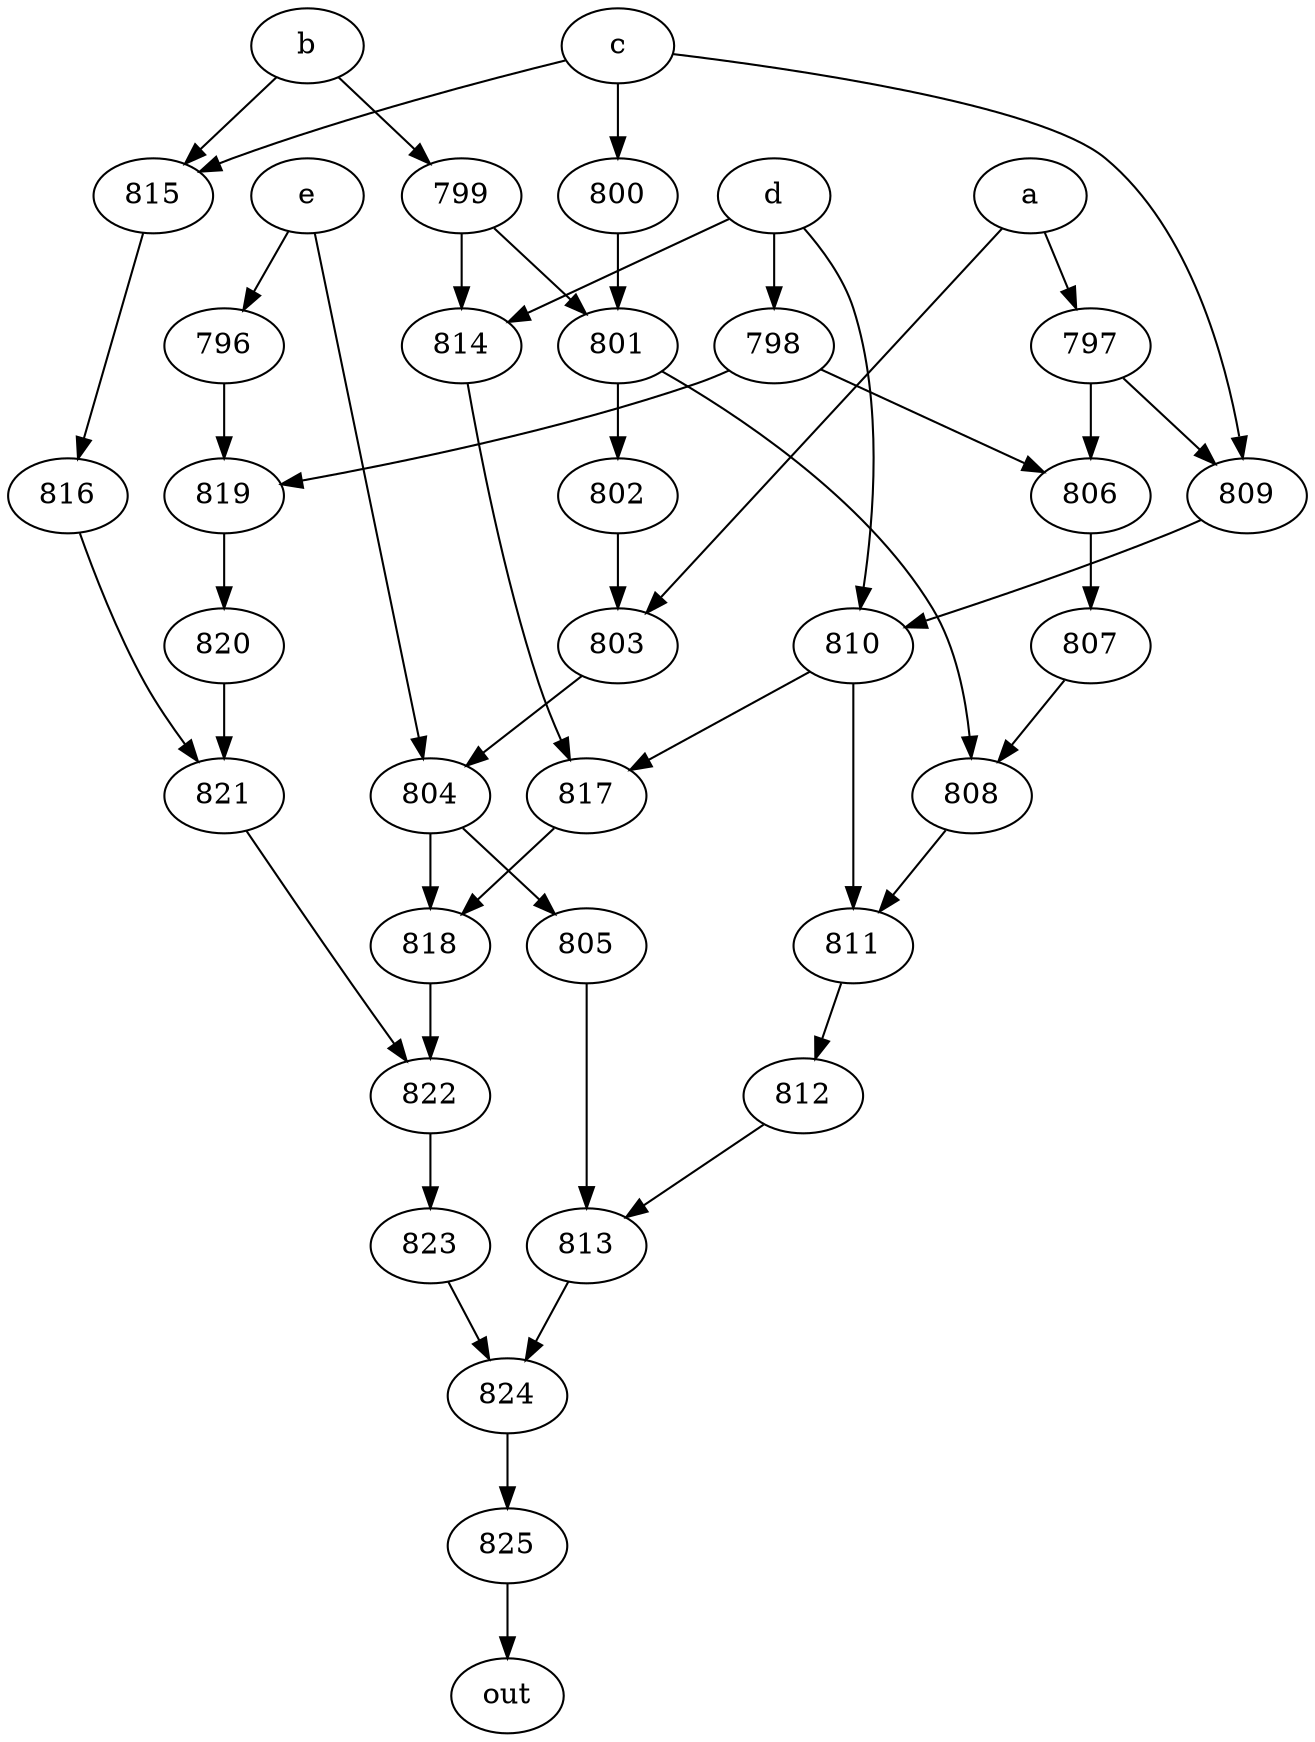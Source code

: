 strict digraph "" {
	825 -> out;
	a -> 797;
	a -> 803;
	797 -> 806;
	797 -> 809;
	803 -> 804;
	806 -> 807;
	809 -> 810;
	804 -> 805;
	804 -> 818;
	b -> 799;
	b -> 815;
	799 -> 801;
	799 -> 814;
	815 -> 816;
	801 -> 802;
	801 -> 808;
	814 -> 817;
	816 -> 821;
	c -> 809;
	c -> 815;
	c -> 800;
	800 -> 801;
	810 -> 811;
	810 -> 817;
	d -> 814;
	d -> 810;
	d -> 798;
	798 -> 806;
	798 -> 819;
	819 -> 820;
	811 -> 812;
	817 -> 818;
	e -> 804;
	e -> 796;
	796 -> 819;
	805 -> 813;
	818 -> 822;
	820 -> 821;
	807 -> 808;
	802 -> 803;
	808 -> 811;
	813 -> 824;
	822 -> 823;
	824 -> 825;
	812 -> 813;
	821 -> 822;
	823 -> 824;
}
